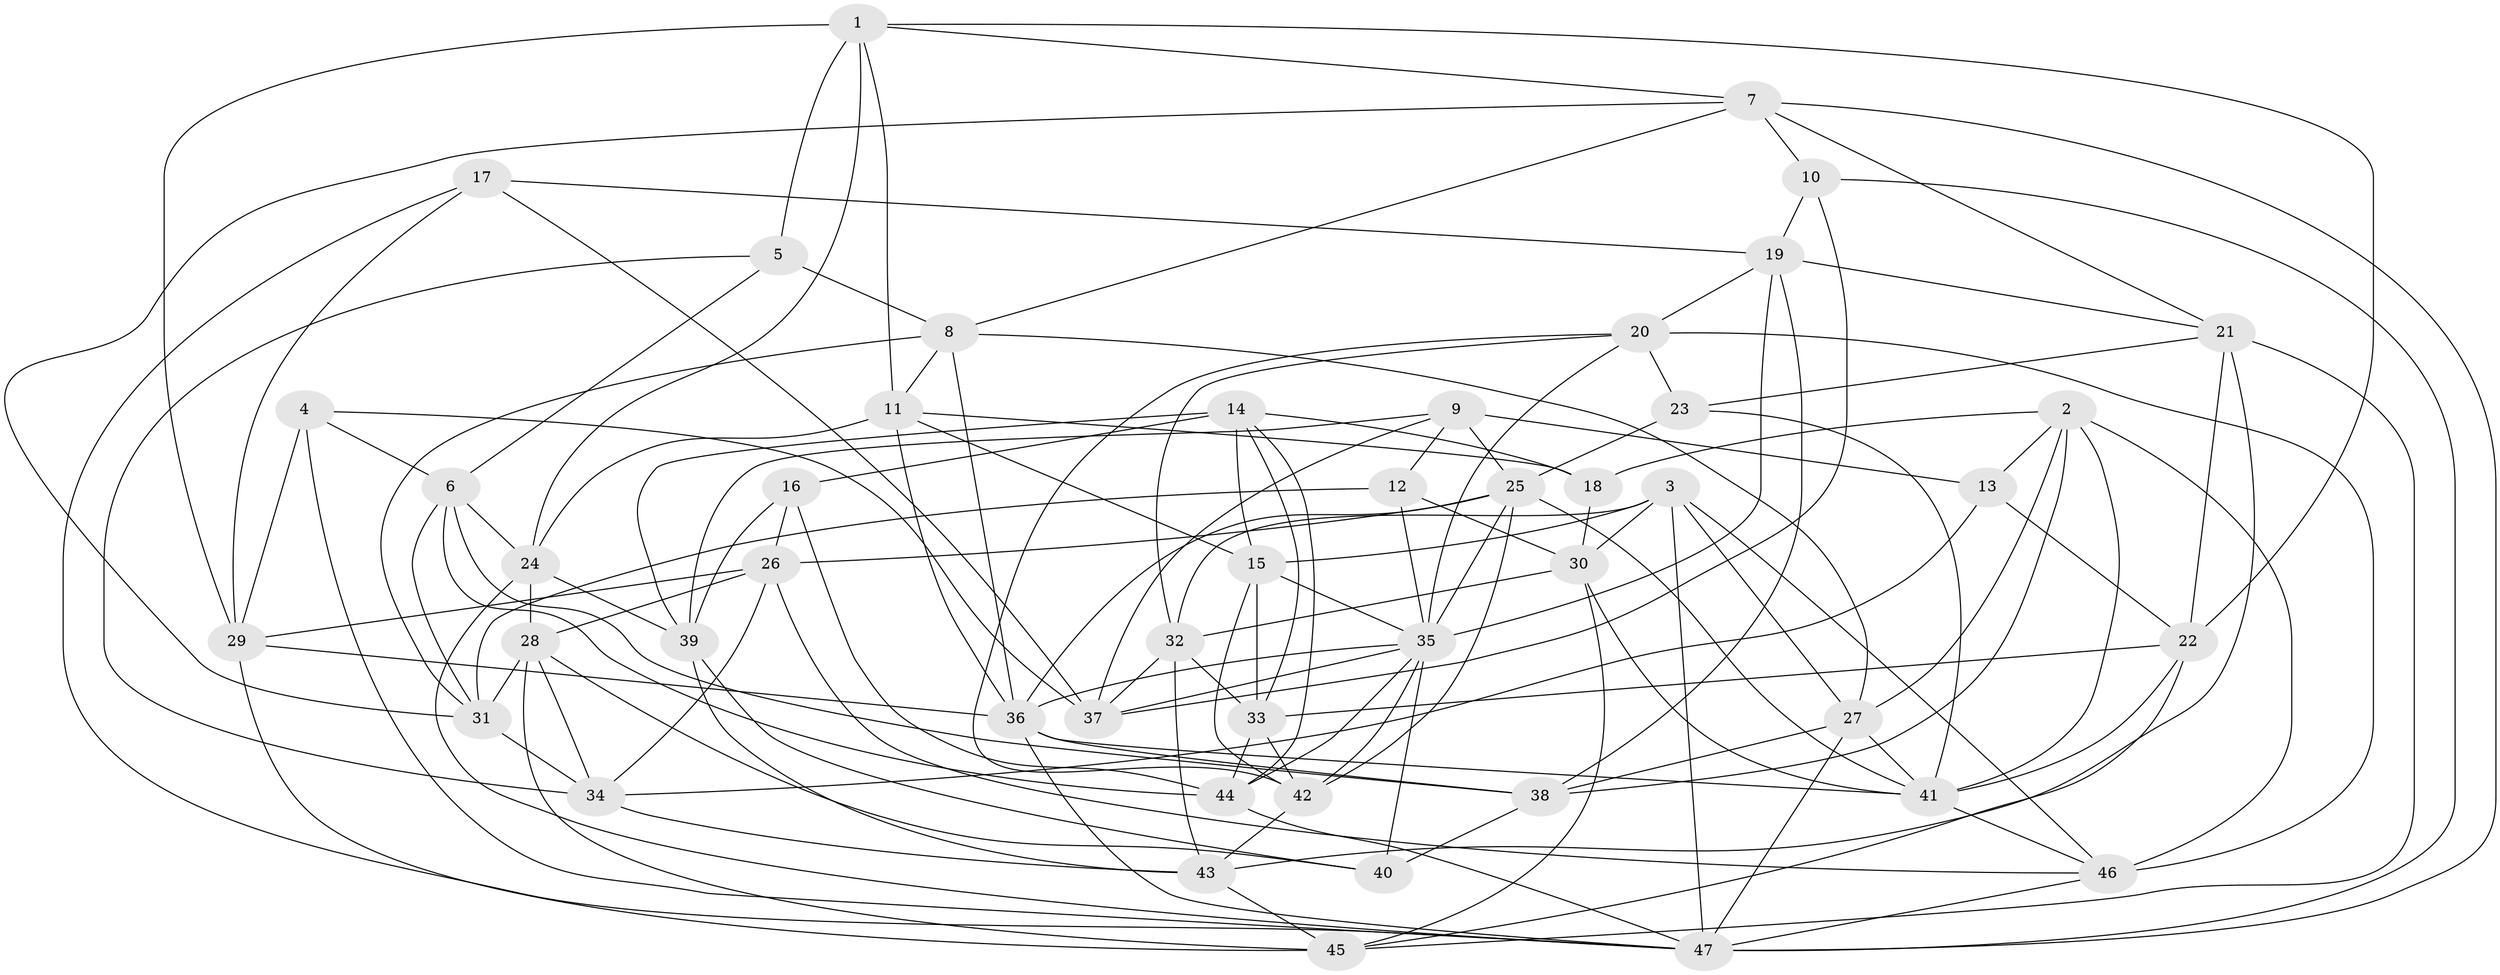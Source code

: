 // original degree distribution, {4: 1.0}
// Generated by graph-tools (version 1.1) at 2025/50/03/09/25 03:50:44]
// undirected, 47 vertices, 137 edges
graph export_dot {
graph [start="1"]
  node [color=gray90,style=filled];
  1;
  2;
  3;
  4;
  5;
  6;
  7;
  8;
  9;
  10;
  11;
  12;
  13;
  14;
  15;
  16;
  17;
  18;
  19;
  20;
  21;
  22;
  23;
  24;
  25;
  26;
  27;
  28;
  29;
  30;
  31;
  32;
  33;
  34;
  35;
  36;
  37;
  38;
  39;
  40;
  41;
  42;
  43;
  44;
  45;
  46;
  47;
  1 -- 5 [weight=1.0];
  1 -- 7 [weight=1.0];
  1 -- 11 [weight=1.0];
  1 -- 22 [weight=1.0];
  1 -- 24 [weight=1.0];
  1 -- 29 [weight=1.0];
  2 -- 13 [weight=1.0];
  2 -- 18 [weight=1.0];
  2 -- 27 [weight=1.0];
  2 -- 38 [weight=1.0];
  2 -- 41 [weight=1.0];
  2 -- 46 [weight=1.0];
  3 -- 15 [weight=1.0];
  3 -- 27 [weight=1.0];
  3 -- 30 [weight=1.0];
  3 -- 32 [weight=1.0];
  3 -- 46 [weight=1.0];
  3 -- 47 [weight=1.0];
  4 -- 6 [weight=1.0];
  4 -- 29 [weight=1.0];
  4 -- 37 [weight=1.0];
  4 -- 47 [weight=1.0];
  5 -- 6 [weight=1.0];
  5 -- 8 [weight=1.0];
  5 -- 34 [weight=1.0];
  6 -- 24 [weight=1.0];
  6 -- 31 [weight=1.0];
  6 -- 38 [weight=1.0];
  6 -- 44 [weight=1.0];
  7 -- 8 [weight=1.0];
  7 -- 10 [weight=1.0];
  7 -- 21 [weight=1.0];
  7 -- 31 [weight=1.0];
  7 -- 47 [weight=1.0];
  8 -- 11 [weight=1.0];
  8 -- 27 [weight=1.0];
  8 -- 31 [weight=1.0];
  8 -- 36 [weight=1.0];
  9 -- 12 [weight=1.0];
  9 -- 13 [weight=1.0];
  9 -- 25 [weight=2.0];
  9 -- 37 [weight=1.0];
  9 -- 39 [weight=1.0];
  10 -- 19 [weight=1.0];
  10 -- 37 [weight=1.0];
  10 -- 47 [weight=1.0];
  11 -- 15 [weight=1.0];
  11 -- 18 [weight=1.0];
  11 -- 24 [weight=1.0];
  11 -- 36 [weight=1.0];
  12 -- 30 [weight=1.0];
  12 -- 31 [weight=1.0];
  12 -- 35 [weight=1.0];
  13 -- 22 [weight=1.0];
  13 -- 34 [weight=1.0];
  14 -- 15 [weight=1.0];
  14 -- 16 [weight=1.0];
  14 -- 18 [weight=1.0];
  14 -- 33 [weight=1.0];
  14 -- 39 [weight=1.0];
  14 -- 44 [weight=1.0];
  15 -- 33 [weight=1.0];
  15 -- 35 [weight=1.0];
  15 -- 42 [weight=1.0];
  16 -- 26 [weight=1.0];
  16 -- 39 [weight=1.0];
  16 -- 44 [weight=1.0];
  17 -- 19 [weight=1.0];
  17 -- 29 [weight=1.0];
  17 -- 37 [weight=1.0];
  17 -- 47 [weight=1.0];
  18 -- 30 [weight=1.0];
  19 -- 20 [weight=1.0];
  19 -- 21 [weight=1.0];
  19 -- 35 [weight=1.0];
  19 -- 38 [weight=1.0];
  20 -- 23 [weight=1.0];
  20 -- 32 [weight=1.0];
  20 -- 35 [weight=1.0];
  20 -- 42 [weight=1.0];
  20 -- 46 [weight=1.0];
  21 -- 22 [weight=1.0];
  21 -- 23 [weight=1.0];
  21 -- 43 [weight=1.0];
  21 -- 45 [weight=1.0];
  22 -- 33 [weight=1.0];
  22 -- 41 [weight=1.0];
  22 -- 45 [weight=1.0];
  23 -- 25 [weight=1.0];
  23 -- 41 [weight=1.0];
  24 -- 28 [weight=1.0];
  24 -- 39 [weight=1.0];
  24 -- 47 [weight=1.0];
  25 -- 26 [weight=1.0];
  25 -- 35 [weight=1.0];
  25 -- 36 [weight=1.0];
  25 -- 41 [weight=1.0];
  25 -- 42 [weight=1.0];
  26 -- 28 [weight=1.0];
  26 -- 29 [weight=1.0];
  26 -- 34 [weight=1.0];
  26 -- 46 [weight=1.0];
  27 -- 38 [weight=1.0];
  27 -- 41 [weight=1.0];
  27 -- 47 [weight=1.0];
  28 -- 31 [weight=1.0];
  28 -- 34 [weight=1.0];
  28 -- 40 [weight=1.0];
  28 -- 45 [weight=1.0];
  29 -- 36 [weight=1.0];
  29 -- 45 [weight=1.0];
  30 -- 32 [weight=1.0];
  30 -- 41 [weight=1.0];
  30 -- 45 [weight=1.0];
  31 -- 34 [weight=1.0];
  32 -- 33 [weight=1.0];
  32 -- 37 [weight=1.0];
  32 -- 43 [weight=1.0];
  33 -- 42 [weight=1.0];
  33 -- 44 [weight=1.0];
  34 -- 43 [weight=1.0];
  35 -- 36 [weight=1.0];
  35 -- 37 [weight=1.0];
  35 -- 40 [weight=1.0];
  35 -- 42 [weight=1.0];
  35 -- 44 [weight=1.0];
  36 -- 38 [weight=1.0];
  36 -- 41 [weight=1.0];
  36 -- 47 [weight=1.0];
  38 -- 40 [weight=1.0];
  39 -- 40 [weight=1.0];
  39 -- 43 [weight=1.0];
  41 -- 46 [weight=1.0];
  42 -- 43 [weight=1.0];
  43 -- 45 [weight=1.0];
  44 -- 47 [weight=1.0];
  46 -- 47 [weight=1.0];
}
